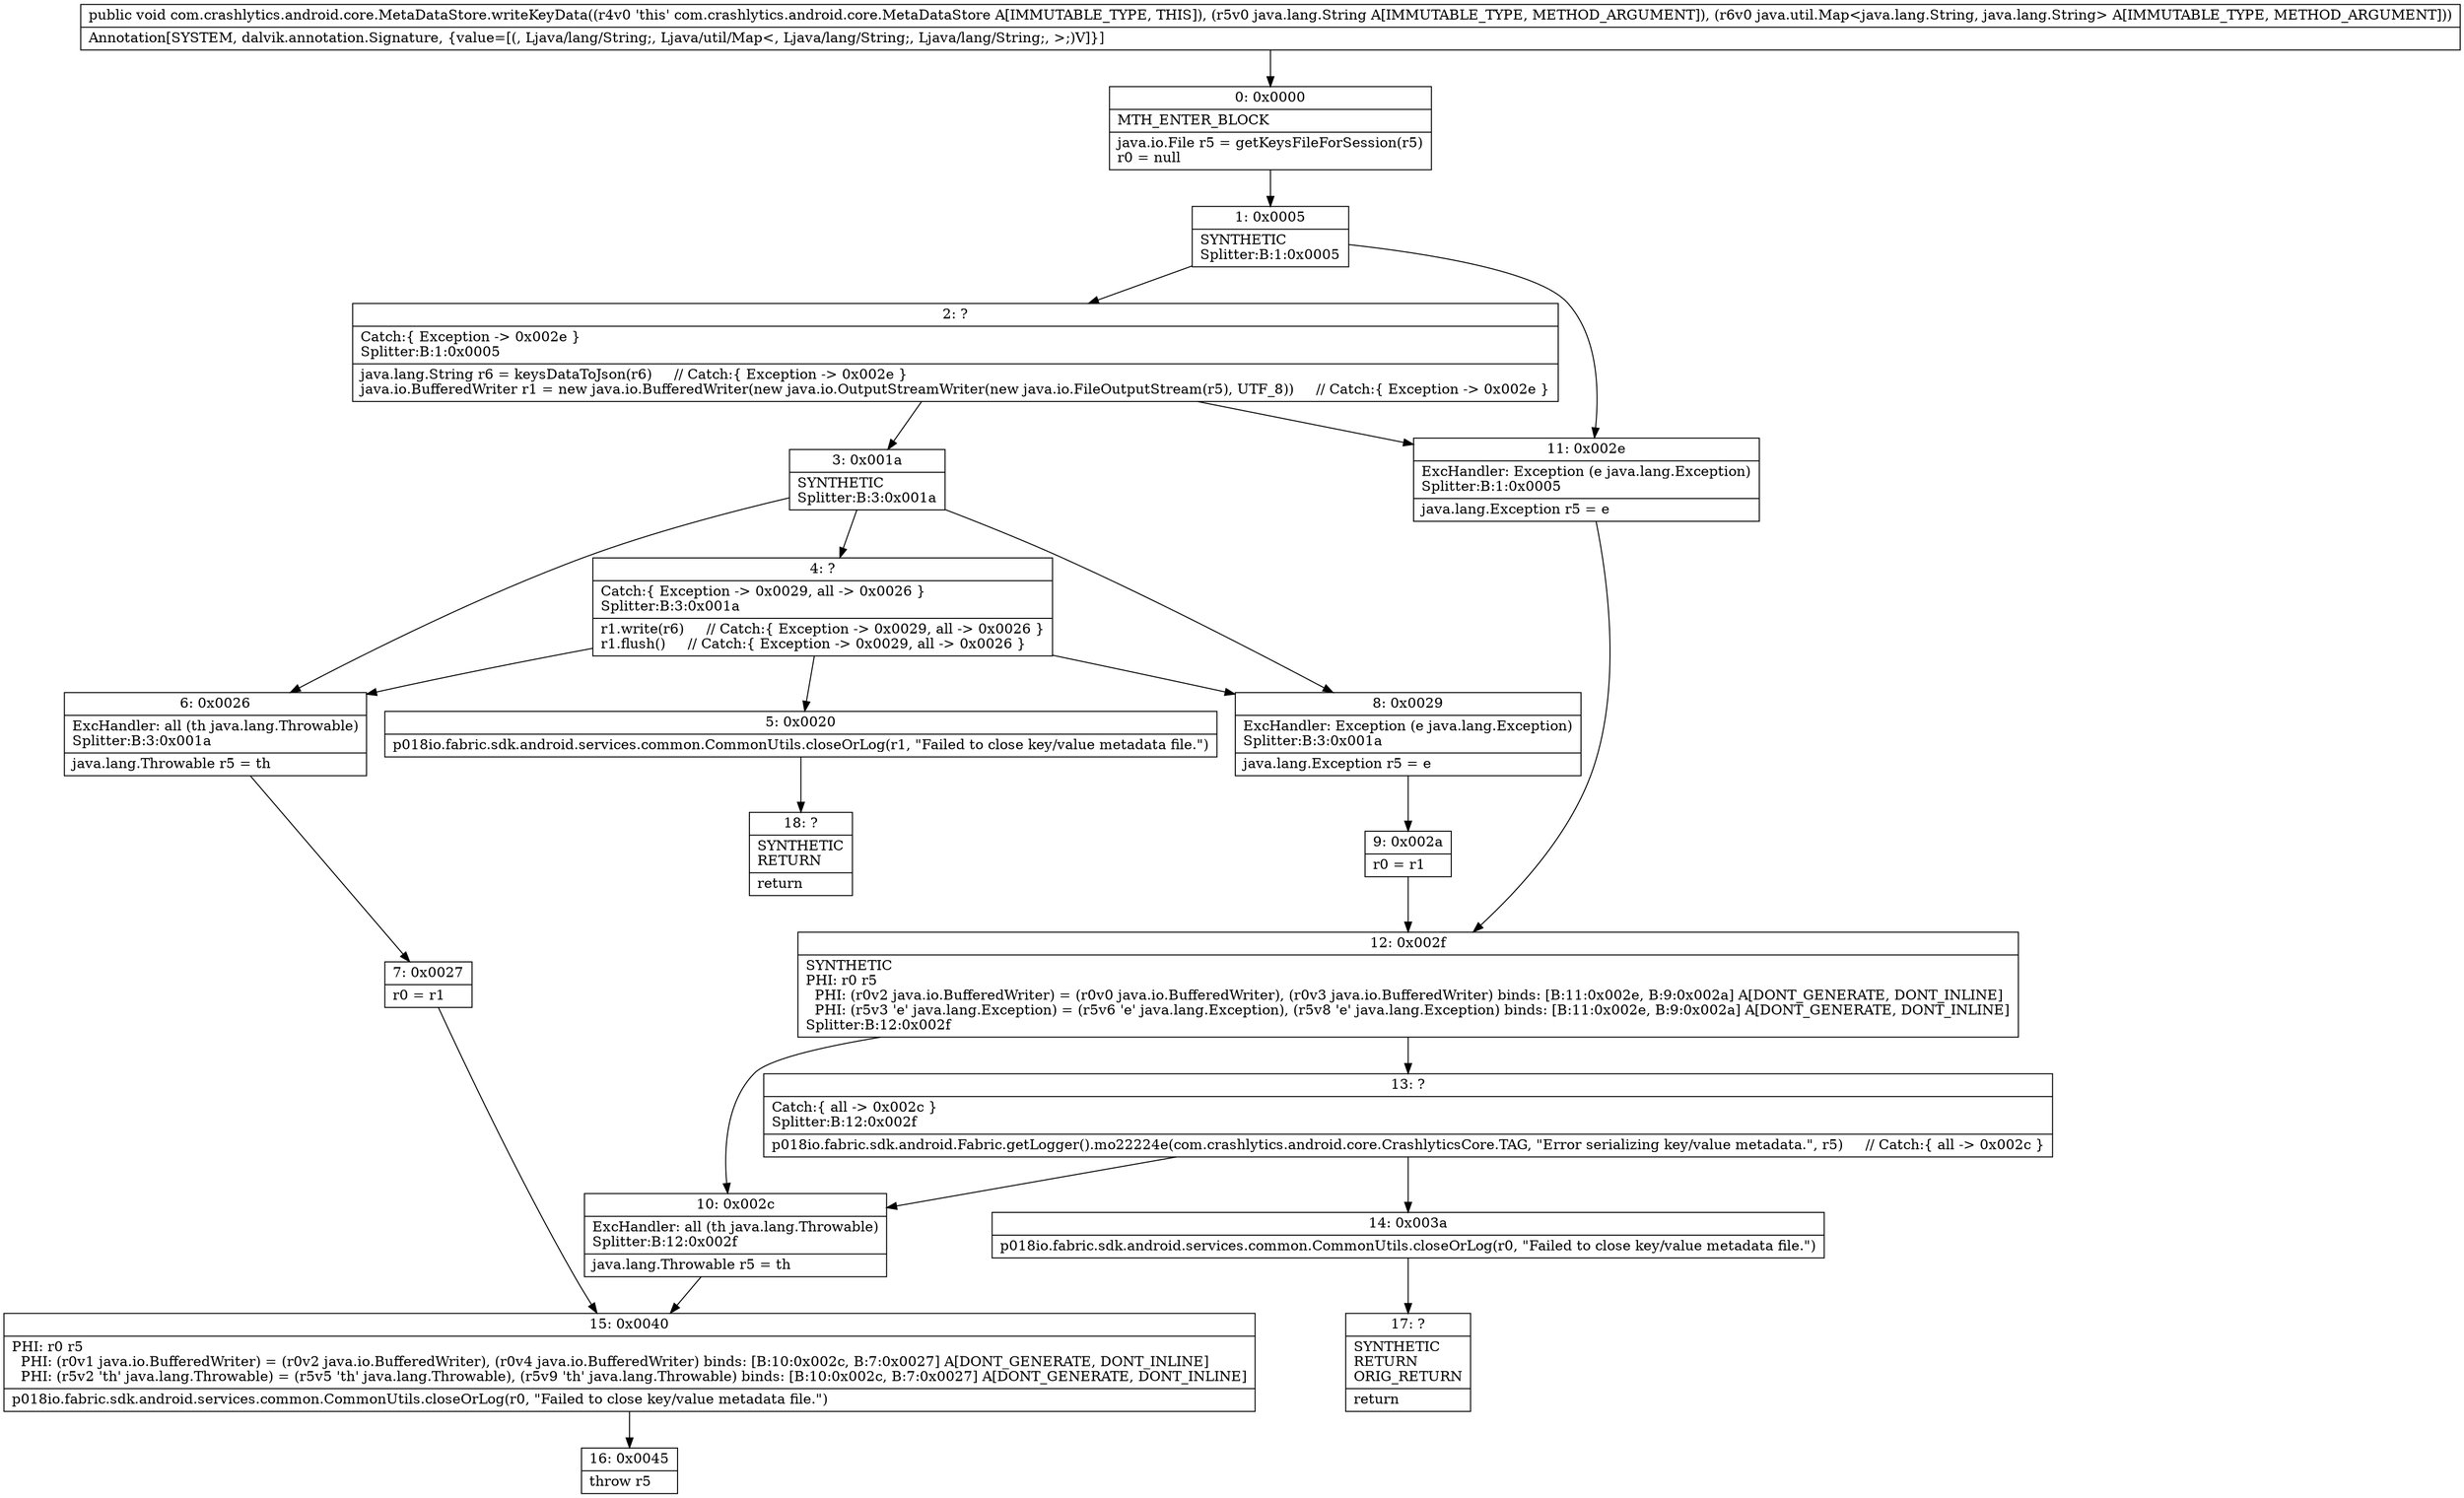 digraph "CFG forcom.crashlytics.android.core.MetaDataStore.writeKeyData(Ljava\/lang\/String;Ljava\/util\/Map;)V" {
Node_0 [shape=record,label="{0\:\ 0x0000|MTH_ENTER_BLOCK\l|java.io.File r5 = getKeysFileForSession(r5)\lr0 = null\l}"];
Node_1 [shape=record,label="{1\:\ 0x0005|SYNTHETIC\lSplitter:B:1:0x0005\l}"];
Node_2 [shape=record,label="{2\:\ ?|Catch:\{ Exception \-\> 0x002e \}\lSplitter:B:1:0x0005\l|java.lang.String r6 = keysDataToJson(r6)     \/\/ Catch:\{ Exception \-\> 0x002e \}\ljava.io.BufferedWriter r1 = new java.io.BufferedWriter(new java.io.OutputStreamWriter(new java.io.FileOutputStream(r5), UTF_8))     \/\/ Catch:\{ Exception \-\> 0x002e \}\l}"];
Node_3 [shape=record,label="{3\:\ 0x001a|SYNTHETIC\lSplitter:B:3:0x001a\l}"];
Node_4 [shape=record,label="{4\:\ ?|Catch:\{ Exception \-\> 0x0029, all \-\> 0x0026 \}\lSplitter:B:3:0x001a\l|r1.write(r6)     \/\/ Catch:\{ Exception \-\> 0x0029, all \-\> 0x0026 \}\lr1.flush()     \/\/ Catch:\{ Exception \-\> 0x0029, all \-\> 0x0026 \}\l}"];
Node_5 [shape=record,label="{5\:\ 0x0020|p018io.fabric.sdk.android.services.common.CommonUtils.closeOrLog(r1, \"Failed to close key\/value metadata file.\")\l}"];
Node_6 [shape=record,label="{6\:\ 0x0026|ExcHandler: all (th java.lang.Throwable)\lSplitter:B:3:0x001a\l|java.lang.Throwable r5 = th\l}"];
Node_7 [shape=record,label="{7\:\ 0x0027|r0 = r1\l}"];
Node_8 [shape=record,label="{8\:\ 0x0029|ExcHandler: Exception (e java.lang.Exception)\lSplitter:B:3:0x001a\l|java.lang.Exception r5 = e\l}"];
Node_9 [shape=record,label="{9\:\ 0x002a|r0 = r1\l}"];
Node_10 [shape=record,label="{10\:\ 0x002c|ExcHandler: all (th java.lang.Throwable)\lSplitter:B:12:0x002f\l|java.lang.Throwable r5 = th\l}"];
Node_11 [shape=record,label="{11\:\ 0x002e|ExcHandler: Exception (e java.lang.Exception)\lSplitter:B:1:0x0005\l|java.lang.Exception r5 = e\l}"];
Node_12 [shape=record,label="{12\:\ 0x002f|SYNTHETIC\lPHI: r0 r5 \l  PHI: (r0v2 java.io.BufferedWriter) = (r0v0 java.io.BufferedWriter), (r0v3 java.io.BufferedWriter) binds: [B:11:0x002e, B:9:0x002a] A[DONT_GENERATE, DONT_INLINE]\l  PHI: (r5v3 'e' java.lang.Exception) = (r5v6 'e' java.lang.Exception), (r5v8 'e' java.lang.Exception) binds: [B:11:0x002e, B:9:0x002a] A[DONT_GENERATE, DONT_INLINE]\lSplitter:B:12:0x002f\l}"];
Node_13 [shape=record,label="{13\:\ ?|Catch:\{ all \-\> 0x002c \}\lSplitter:B:12:0x002f\l|p018io.fabric.sdk.android.Fabric.getLogger().mo22224e(com.crashlytics.android.core.CrashlyticsCore.TAG, \"Error serializing key\/value metadata.\", r5)     \/\/ Catch:\{ all \-\> 0x002c \}\l}"];
Node_14 [shape=record,label="{14\:\ 0x003a|p018io.fabric.sdk.android.services.common.CommonUtils.closeOrLog(r0, \"Failed to close key\/value metadata file.\")\l}"];
Node_15 [shape=record,label="{15\:\ 0x0040|PHI: r0 r5 \l  PHI: (r0v1 java.io.BufferedWriter) = (r0v2 java.io.BufferedWriter), (r0v4 java.io.BufferedWriter) binds: [B:10:0x002c, B:7:0x0027] A[DONT_GENERATE, DONT_INLINE]\l  PHI: (r5v2 'th' java.lang.Throwable) = (r5v5 'th' java.lang.Throwable), (r5v9 'th' java.lang.Throwable) binds: [B:10:0x002c, B:7:0x0027] A[DONT_GENERATE, DONT_INLINE]\l|p018io.fabric.sdk.android.services.common.CommonUtils.closeOrLog(r0, \"Failed to close key\/value metadata file.\")\l}"];
Node_16 [shape=record,label="{16\:\ 0x0045|throw r5\l}"];
Node_17 [shape=record,label="{17\:\ ?|SYNTHETIC\lRETURN\lORIG_RETURN\l|return\l}"];
Node_18 [shape=record,label="{18\:\ ?|SYNTHETIC\lRETURN\l|return\l}"];
MethodNode[shape=record,label="{public void com.crashlytics.android.core.MetaDataStore.writeKeyData((r4v0 'this' com.crashlytics.android.core.MetaDataStore A[IMMUTABLE_TYPE, THIS]), (r5v0 java.lang.String A[IMMUTABLE_TYPE, METHOD_ARGUMENT]), (r6v0 java.util.Map\<java.lang.String, java.lang.String\> A[IMMUTABLE_TYPE, METHOD_ARGUMENT]))  | Annotation[SYSTEM, dalvik.annotation.Signature, \{value=[(, Ljava\/lang\/String;, Ljava\/util\/Map\<, Ljava\/lang\/String;, Ljava\/lang\/String;, \>;)V]\}]\l}"];
MethodNode -> Node_0;
Node_0 -> Node_1;
Node_1 -> Node_2;
Node_1 -> Node_11;
Node_2 -> Node_3;
Node_2 -> Node_11;
Node_3 -> Node_4;
Node_3 -> Node_8;
Node_3 -> Node_6;
Node_4 -> Node_5;
Node_4 -> Node_8;
Node_4 -> Node_6;
Node_5 -> Node_18;
Node_6 -> Node_7;
Node_7 -> Node_15;
Node_8 -> Node_9;
Node_9 -> Node_12;
Node_10 -> Node_15;
Node_11 -> Node_12;
Node_12 -> Node_13;
Node_12 -> Node_10;
Node_13 -> Node_14;
Node_13 -> Node_10;
Node_14 -> Node_17;
Node_15 -> Node_16;
}

